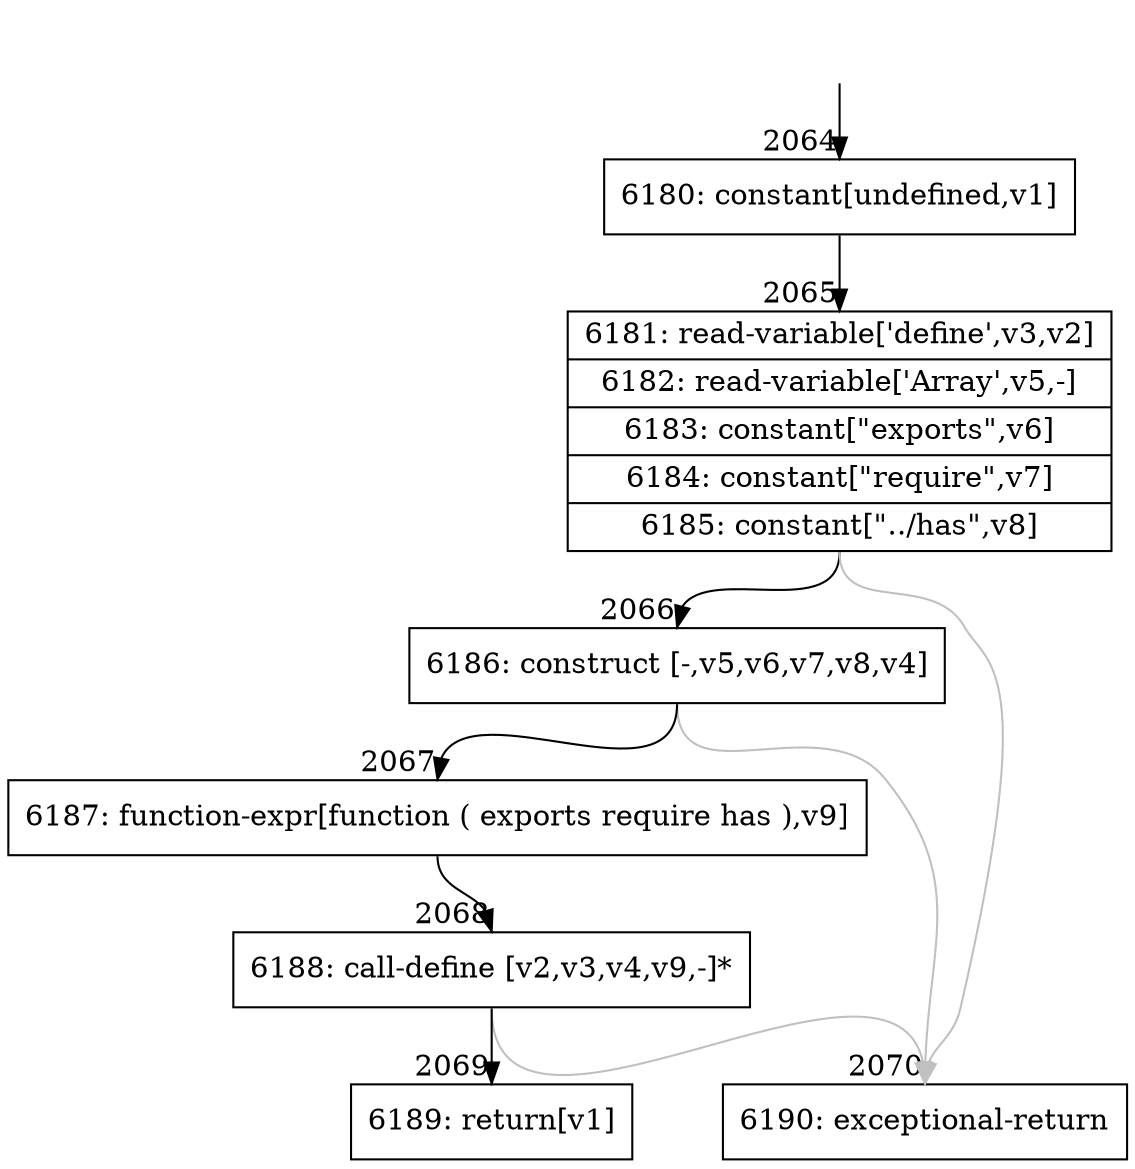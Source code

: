 digraph {
rankdir="TD"
BB_entry110[shape=none,label=""];
BB_entry110 -> BB2064 [tailport=s, headport=n, headlabel="    2064"]
BB2064 [shape=record label="{6180: constant[undefined,v1]}" ] 
BB2064 -> BB2065 [tailport=s, headport=n, headlabel="      2065"]
BB2065 [shape=record label="{6181: read-variable['define',v3,v2]|6182: read-variable['Array',v5,-]|6183: constant[\"exports\",v6]|6184: constant[\"require\",v7]|6185: constant[\"../has\",v8]}" ] 
BB2065 -> BB2066 [tailport=s, headport=n, headlabel="      2066"]
BB2065 -> BB2070 [tailport=s, headport=n, color=gray, headlabel="      2070"]
BB2066 [shape=record label="{6186: construct [-,v5,v6,v7,v8,v4]}" ] 
BB2066 -> BB2067 [tailport=s, headport=n, headlabel="      2067"]
BB2066 -> BB2070 [tailport=s, headport=n, color=gray]
BB2067 [shape=record label="{6187: function-expr[function ( exports require has ),v9]}" ] 
BB2067 -> BB2068 [tailport=s, headport=n, headlabel="      2068"]
BB2068 [shape=record label="{6188: call-define [v2,v3,v4,v9,-]*}" ] 
BB2068 -> BB2069 [tailport=s, headport=n, headlabel="      2069"]
BB2068 -> BB2070 [tailport=s, headport=n, color=gray]
BB2069 [shape=record label="{6189: return[v1]}" ] 
BB2070 [shape=record label="{6190: exceptional-return}" ] 
//#$~ 2025
}
